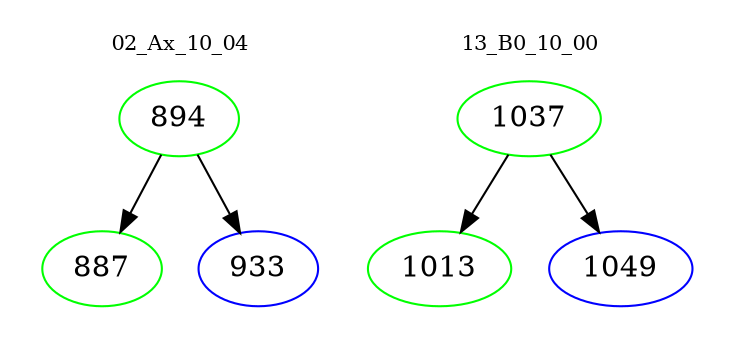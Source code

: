 digraph{
subgraph cluster_0 {
color = white
label = "02_Ax_10_04";
fontsize=10;
T0_894 [label="894", color="green"]
T0_894 -> T0_887 [color="black"]
T0_887 [label="887", color="green"]
T0_894 -> T0_933 [color="black"]
T0_933 [label="933", color="blue"]
}
subgraph cluster_1 {
color = white
label = "13_B0_10_00";
fontsize=10;
T1_1037 [label="1037", color="green"]
T1_1037 -> T1_1013 [color="black"]
T1_1013 [label="1013", color="green"]
T1_1037 -> T1_1049 [color="black"]
T1_1049 [label="1049", color="blue"]
}
}
